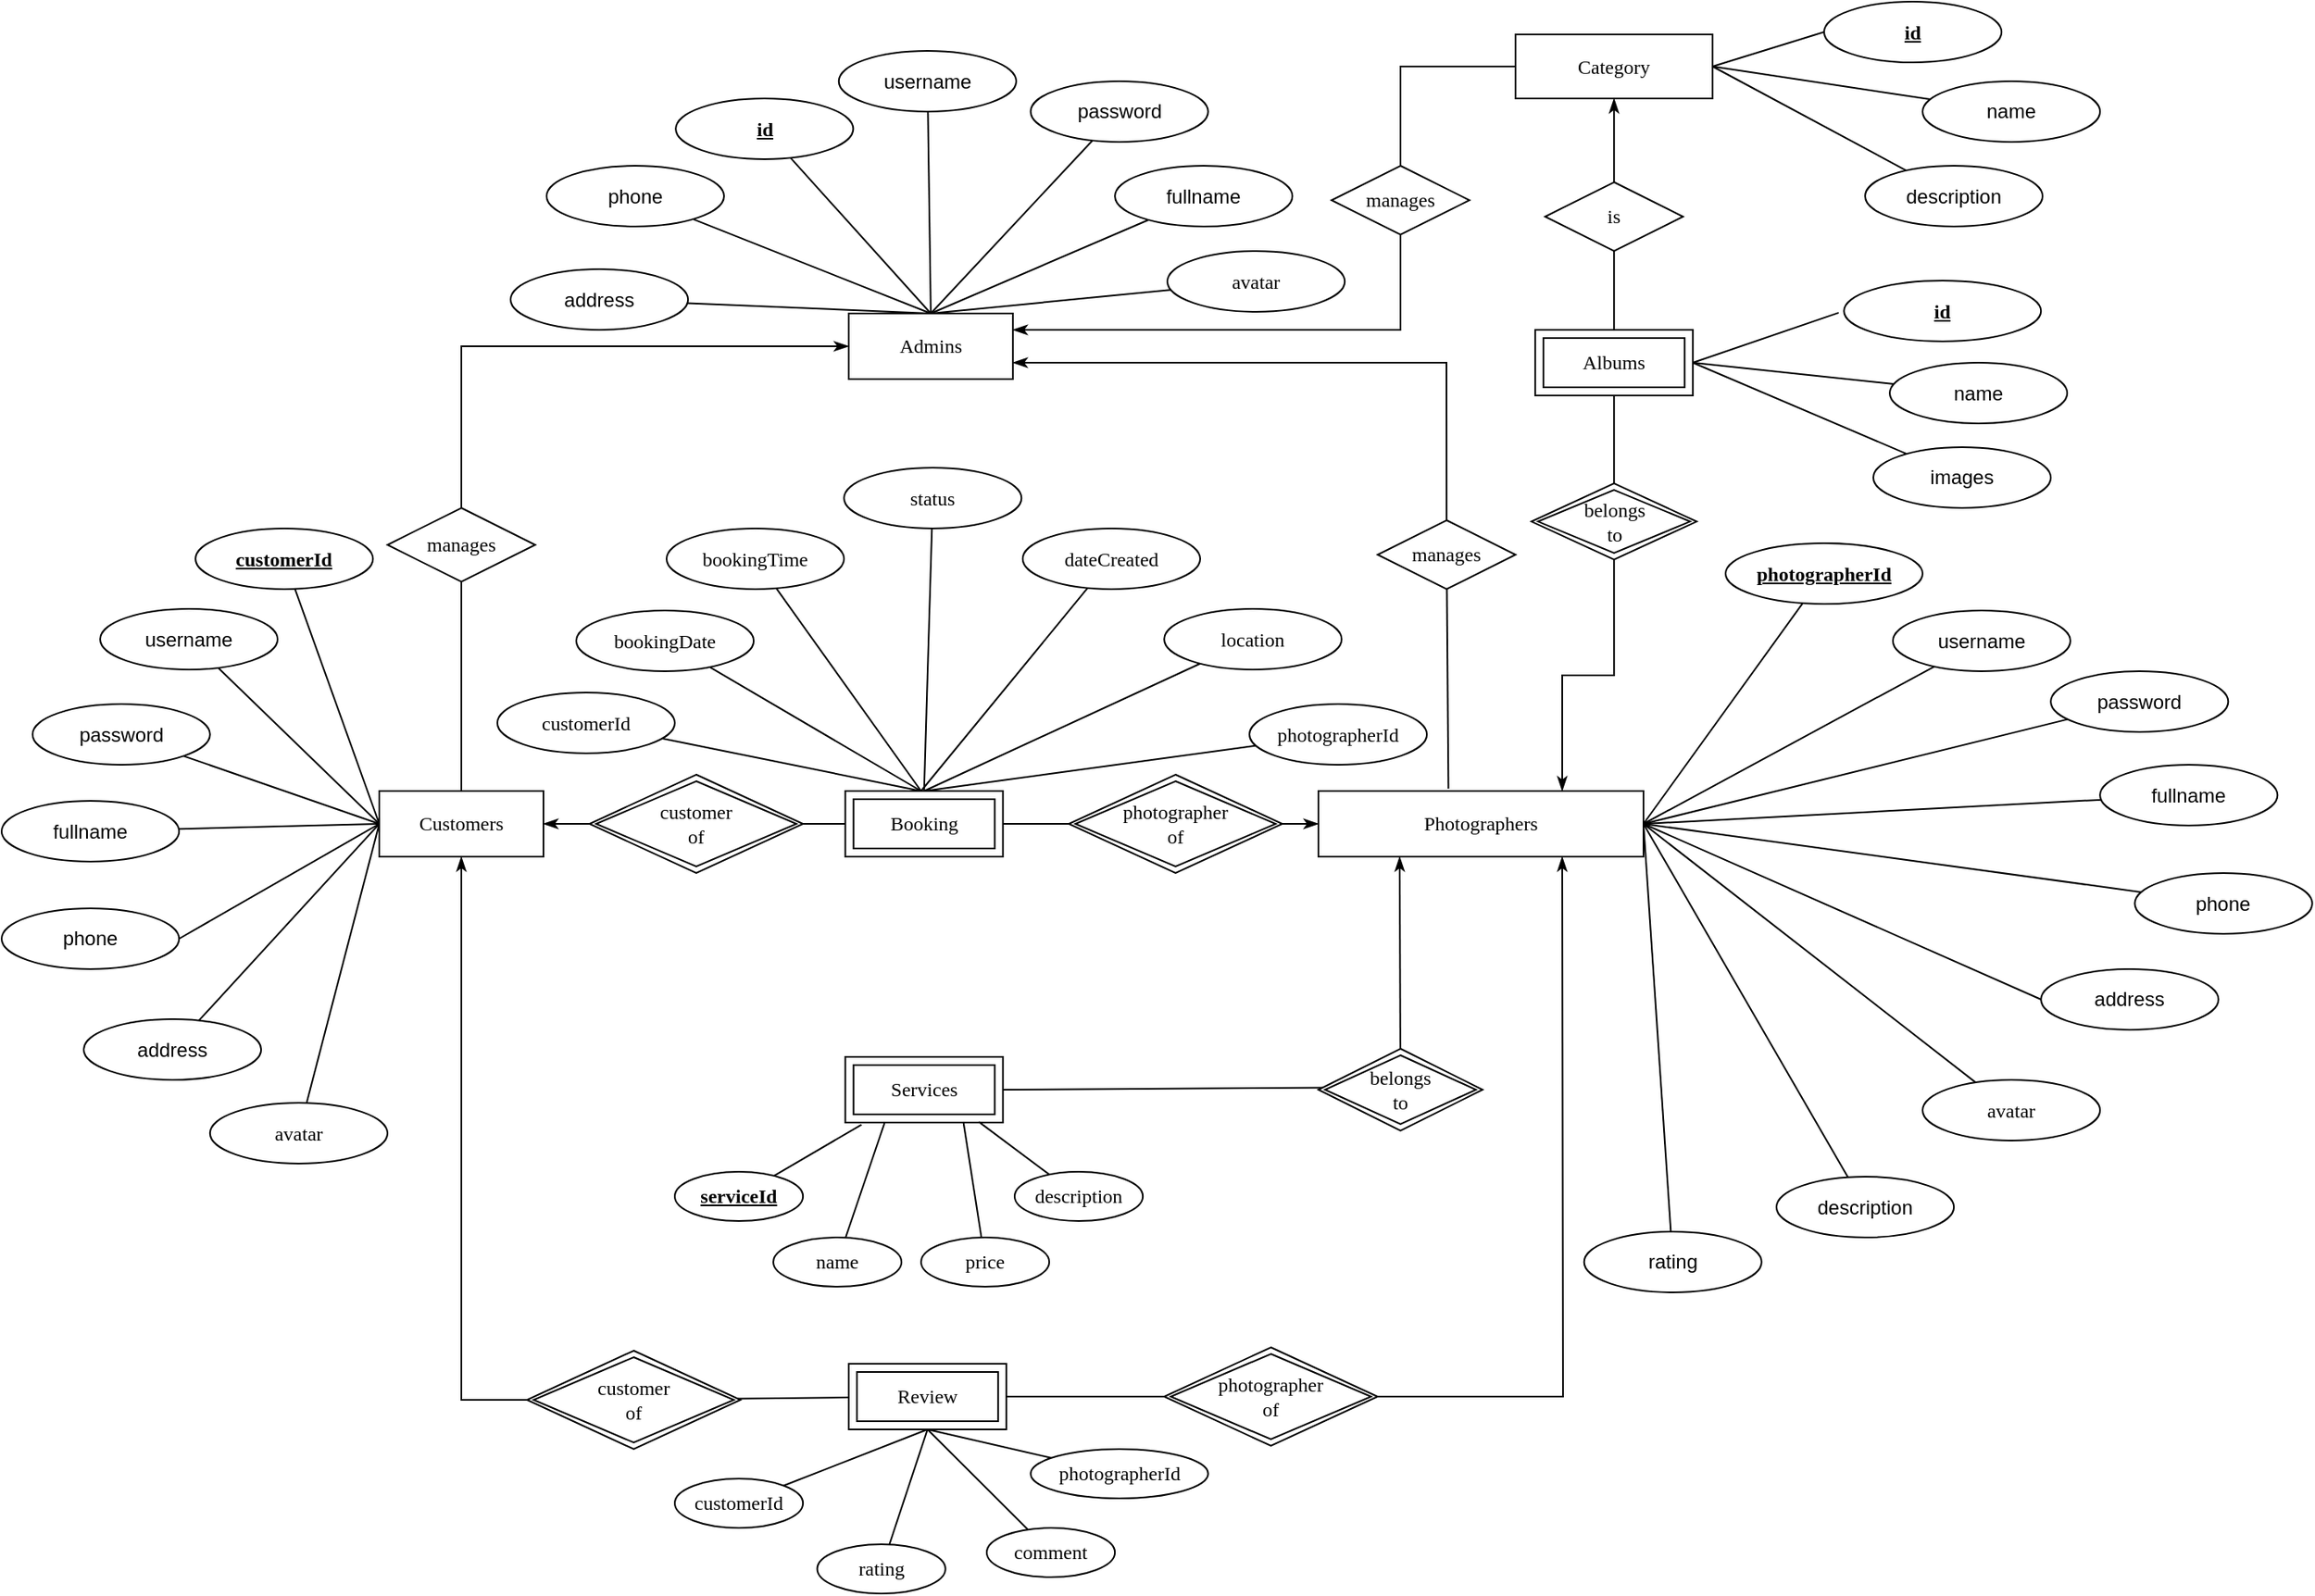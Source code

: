 <mxfile version="13.7.6" type="device"><diagram id="OzUVMGyeyx1Px0LSeOUe" name="Page-1"><mxGraphModel dx="18" dy="479" grid="1" gridSize="10" guides="1" tooltips="1" connect="1" arrows="1" fold="1" page="1" pageScale="1" pageWidth="850" pageHeight="1100" math="0" shadow="0" extFonts="Permanent Marker^https://fonts.googleapis.com/css?family=Permanent+Marker"><root><mxCell id="0"/><mxCell id="1" parent="0"/><mxCell id="85EyDXHZkKEOCTNGB7hQ-1" style="edgeStyle=none;rounded=0;orthogonalLoop=1;jettySize=auto;html=1;exitX=0.5;exitY=1;exitDx=0;exitDy=0;endArrow=none;endFill=0;fontFamily=Tahoma;entryX=0;entryY=0.5;entryDx=0;entryDy=0;startArrow=classicThin;startFill=1;" parent="1" source="85EyDXHZkKEOCTNGB7hQ-3" target="85EyDXHZkKEOCTNGB7hQ-65" edge="1"><mxGeometry relative="1" as="geometry"><mxPoint x="1250" y="531" as="sourcePoint"/><mxPoint x="1380" y="921" as="targetPoint"/><Array as="points"><mxPoint x="1270" y="902"/></Array></mxGeometry></mxCell><mxCell id="85EyDXHZkKEOCTNGB7hQ-2" style="edgeStyle=none;rounded=0;orthogonalLoop=1;jettySize=auto;html=1;entryX=0;entryY=0.5;entryDx=0;entryDy=0;startArrow=classicThin;startFill=1;endArrow=none;endFill=0;fontFamily=Tahoma;" parent="1" source="85EyDXHZkKEOCTNGB7hQ-3" target="85EyDXHZkKEOCTNGB7hQ-31" edge="1"><mxGeometry relative="1" as="geometry"/></mxCell><mxCell id="85EyDXHZkKEOCTNGB7hQ-3" value="Customers" style="whiteSpace=wrap;html=1;align=center;fontFamily=Tahoma;" parent="1" vertex="1"><mxGeometry x="1220" y="531" width="100" height="40" as="geometry"/></mxCell><mxCell id="85EyDXHZkKEOCTNGB7hQ-4" style="edgeStyle=none;rounded=0;orthogonalLoop=1;jettySize=auto;html=1;exitX=0;exitY=0.5;exitDx=0;exitDy=0;endArrow=none;endFill=0;entryX=1;entryY=0.5;entryDx=0;entryDy=0;fontFamily=Tahoma;startArrow=classicThin;startFill=1;" parent="1" source="85EyDXHZkKEOCTNGB7hQ-7" target="85EyDXHZkKEOCTNGB7hQ-33" edge="1"><mxGeometry relative="1" as="geometry"><mxPoint x="1700" y="551" as="targetPoint"/></mxGeometry></mxCell><mxCell id="85EyDXHZkKEOCTNGB7hQ-5" style="edgeStyle=none;rounded=0;orthogonalLoop=1;jettySize=auto;html=1;exitX=0.25;exitY=1;exitDx=0;exitDy=0;endArrow=none;endFill=0;startArrow=classicThin;startFill=1;fontFamily=Tahoma;" parent="1" source="85EyDXHZkKEOCTNGB7hQ-7" target="85EyDXHZkKEOCTNGB7hQ-12" edge="1"><mxGeometry relative="1" as="geometry"><mxPoint x="1840.5" y="651" as="targetPoint"/></mxGeometry></mxCell><mxCell id="85EyDXHZkKEOCTNGB7hQ-6" style="edgeStyle=orthogonalEdgeStyle;rounded=0;orthogonalLoop=1;jettySize=auto;html=1;exitX=0.75;exitY=0;exitDx=0;exitDy=0;startArrow=classicThin;startFill=1;endArrow=none;endFill=0;fontFamily=Tahoma;entryX=0.5;entryY=1;entryDx=0;entryDy=0;" parent="1" source="85EyDXHZkKEOCTNGB7hQ-7" target="85EyDXHZkKEOCTNGB7hQ-102" edge="1"><mxGeometry relative="1" as="geometry"><mxPoint x="1972" y="421" as="targetPoint"/></mxGeometry></mxCell><mxCell id="85EyDXHZkKEOCTNGB7hQ-7" value="Photographers" style="whiteSpace=wrap;html=1;align=center;fontFamily=Tahoma;" parent="1" vertex="1"><mxGeometry x="1792" y="531" width="198" height="40" as="geometry"/></mxCell><mxCell id="85EyDXHZkKEOCTNGB7hQ-8" value="" style="rounded=0;orthogonalLoop=1;jettySize=auto;html=1;startArrow=none;startFill=0;endArrow=none;endFill=0;fontFamily=Tahoma;exitX=0.103;exitY=1.032;exitDx=0;exitDy=0;exitPerimeter=0;" parent="1" source="85EyDXHZkKEOCTNGB7hQ-9" target="85EyDXHZkKEOCTNGB7hQ-13" edge="1"><mxGeometry relative="1" as="geometry"/></mxCell><mxCell id="85EyDXHZkKEOCTNGB7hQ-9" value="Services" style="shape=ext;margin=3;double=1;whiteSpace=wrap;html=1;align=center;fontFamily=Tahoma;" parent="1" vertex="1"><mxGeometry x="1503.84" y="693" width="96" height="40" as="geometry"/></mxCell><mxCell id="85EyDXHZkKEOCTNGB7hQ-10" style="edgeStyle=none;rounded=0;orthogonalLoop=1;jettySize=auto;html=1;entryX=0.75;entryY=1;entryDx=0;entryDy=0;endArrow=classicThin;endFill=1;fontFamily=Tahoma;exitX=1;exitY=0.5;exitDx=0;exitDy=0;" parent="1" source="85EyDXHZkKEOCTNGB7hQ-67" target="85EyDXHZkKEOCTNGB7hQ-7" edge="1"><mxGeometry relative="1" as="geometry"><Array as="points"><mxPoint x="1941" y="900"/></Array><mxPoint x="1830" y="921" as="sourcePoint"/></mxGeometry></mxCell><mxCell id="85EyDXHZkKEOCTNGB7hQ-11" style="edgeStyle=none;rounded=0;orthogonalLoop=1;jettySize=auto;html=1;exitX=0.063;exitY=0.475;exitDx=0;exitDy=0;entryX=1;entryY=0.5;entryDx=0;entryDy=0;endArrow=none;endFill=0;exitPerimeter=0;fontFamily=Tahoma;" parent="1" source="85EyDXHZkKEOCTNGB7hQ-12" target="85EyDXHZkKEOCTNGB7hQ-9" edge="1"><mxGeometry relative="1" as="geometry"><mxPoint x="1598" y="703" as="sourcePoint"/></mxGeometry></mxCell><mxCell id="85EyDXHZkKEOCTNGB7hQ-12" value="&lt;div&gt;belongs&lt;/div&gt;&lt;div&gt;to&lt;br&gt;&lt;/div&gt;" style="shape=rhombus;double=1;perimeter=rhombusPerimeter;whiteSpace=wrap;html=1;align=center;fontFamily=Tahoma;" parent="1" vertex="1"><mxGeometry x="1792" y="688" width="100" height="50" as="geometry"/></mxCell><mxCell id="85EyDXHZkKEOCTNGB7hQ-13" value="&lt;b&gt;&lt;u&gt;serviceId&lt;/u&gt;&lt;/b&gt;" style="ellipse;whiteSpace=wrap;html=1;fontFamily=Tahoma;" parent="1" vertex="1"><mxGeometry x="1400" y="763" width="78.08" height="30" as="geometry"/></mxCell><mxCell id="85EyDXHZkKEOCTNGB7hQ-14" style="edgeStyle=none;rounded=0;orthogonalLoop=1;jettySize=auto;html=1;entryX=0.25;entryY=1;entryDx=0;entryDy=0;startArrow=none;startFill=0;endArrow=none;endFill=0;fontFamily=Tahoma;" parent="1" source="85EyDXHZkKEOCTNGB7hQ-15" target="85EyDXHZkKEOCTNGB7hQ-9" edge="1"><mxGeometry relative="1" as="geometry"/></mxCell><mxCell id="85EyDXHZkKEOCTNGB7hQ-15" value="name" style="ellipse;whiteSpace=wrap;html=1;fontFamily=Tahoma;" parent="1" vertex="1"><mxGeometry x="1460" y="803" width="78.08" height="30" as="geometry"/></mxCell><mxCell id="85EyDXHZkKEOCTNGB7hQ-16" style="edgeStyle=none;rounded=0;orthogonalLoop=1;jettySize=auto;html=1;entryX=0.75;entryY=1;entryDx=0;entryDy=0;startArrow=none;startFill=0;endArrow=none;endFill=0;fontFamily=Tahoma;" parent="1" source="85EyDXHZkKEOCTNGB7hQ-17" target="85EyDXHZkKEOCTNGB7hQ-9" edge="1"><mxGeometry relative="1" as="geometry"/></mxCell><mxCell id="85EyDXHZkKEOCTNGB7hQ-17" value="price" style="ellipse;whiteSpace=wrap;html=1;fontFamily=Tahoma;" parent="1" vertex="1"><mxGeometry x="1550" y="803" width="78.08" height="30" as="geometry"/></mxCell><mxCell id="85EyDXHZkKEOCTNGB7hQ-18" style="edgeStyle=none;rounded=0;orthogonalLoop=1;jettySize=auto;html=1;entryX=0.847;entryY=0.989;entryDx=0;entryDy=0;startArrow=none;startFill=0;endArrow=none;endFill=0;fontFamily=Tahoma;entryPerimeter=0;" parent="1" source="85EyDXHZkKEOCTNGB7hQ-19" target="85EyDXHZkKEOCTNGB7hQ-9" edge="1"><mxGeometry relative="1" as="geometry"/></mxCell><mxCell id="85EyDXHZkKEOCTNGB7hQ-19" value="description" style="ellipse;whiteSpace=wrap;html=1;fontFamily=Tahoma;" parent="1" vertex="1"><mxGeometry x="1607" y="763" width="78.08" height="30" as="geometry"/></mxCell><mxCell id="85EyDXHZkKEOCTNGB7hQ-20" style="rounded=0;orthogonalLoop=1;jettySize=auto;html=1;entryX=0;entryY=0.5;entryDx=0;entryDy=0;startArrow=none;startFill=0;endArrow=none;endFill=0;fontFamily=Tahoma;" parent="1" source="85EyDXHZkKEOCTNGB7hQ-21" target="85EyDXHZkKEOCTNGB7hQ-3" edge="1"><mxGeometry relative="1" as="geometry"/></mxCell><mxCell id="85EyDXHZkKEOCTNGB7hQ-21" value="&lt;b&gt;&lt;u&gt;customerId&lt;/u&gt;&lt;/b&gt;" style="ellipse;whiteSpace=wrap;html=1;fontFamily=Tahoma;" parent="1" vertex="1"><mxGeometry x="1108.08" y="371" width="108.08" height="37" as="geometry"/></mxCell><mxCell id="85EyDXHZkKEOCTNGB7hQ-22" style="edgeStyle=none;rounded=0;orthogonalLoop=1;jettySize=auto;html=1;entryX=0;entryY=0.5;entryDx=0;entryDy=0;startArrow=none;startFill=0;endArrow=none;endFill=0;fontFamily=Tahoma;" parent="1" source="85EyDXHZkKEOCTNGB7hQ-23" target="85EyDXHZkKEOCTNGB7hQ-3" edge="1"><mxGeometry relative="1" as="geometry"/></mxCell><mxCell id="85EyDXHZkKEOCTNGB7hQ-23" value="fullname" style="ellipse;whiteSpace=wrap;html=1;" parent="1" vertex="1"><mxGeometry x="990" y="537" width="108.08" height="37" as="geometry"/></mxCell><mxCell id="85EyDXHZkKEOCTNGB7hQ-24" style="edgeStyle=none;rounded=0;orthogonalLoop=1;jettySize=auto;html=1;entryX=0;entryY=0.5;entryDx=0;entryDy=0;startArrow=none;startFill=0;endArrow=none;endFill=0;fontFamily=Tahoma;exitX=1;exitY=0.5;exitDx=0;exitDy=0;" parent="1" source="85EyDXHZkKEOCTNGB7hQ-117" target="85EyDXHZkKEOCTNGB7hQ-3" edge="1"><mxGeometry relative="1" as="geometry"><mxPoint x="1070.0" y="578.5" as="sourcePoint"/></mxGeometry></mxCell><mxCell id="85EyDXHZkKEOCTNGB7hQ-25" style="edgeStyle=none;rounded=0;orthogonalLoop=1;jettySize=auto;html=1;startArrow=none;startFill=0;endArrow=none;endFill=0;fontFamily=Tahoma;" parent="1" source="85EyDXHZkKEOCTNGB7hQ-26" edge="1"><mxGeometry relative="1" as="geometry"><mxPoint x="1220" y="551" as="targetPoint"/></mxGeometry></mxCell><mxCell id="85EyDXHZkKEOCTNGB7hQ-26" value="address" style="ellipse;whiteSpace=wrap;html=1;" parent="1" vertex="1"><mxGeometry x="1040" y="670" width="108.08" height="37" as="geometry"/></mxCell><mxCell id="85EyDXHZkKEOCTNGB7hQ-27" style="edgeStyle=none;rounded=0;orthogonalLoop=1;jettySize=auto;html=1;startArrow=none;startFill=0;endArrow=none;endFill=0;fontFamily=Tahoma;" parent="1" source="85EyDXHZkKEOCTNGB7hQ-28" edge="1"><mxGeometry relative="1" as="geometry"><mxPoint x="1220" y="551" as="targetPoint"/></mxGeometry></mxCell><mxCell id="85EyDXHZkKEOCTNGB7hQ-28" value="avatar" style="ellipse;whiteSpace=wrap;html=1;fontFamily=Tahoma;" parent="1" vertex="1"><mxGeometry x="1116.92" y="721" width="108.08" height="37" as="geometry"/></mxCell><mxCell id="85EyDXHZkKEOCTNGB7hQ-29" value="Booking" style="shape=ext;margin=3;double=1;whiteSpace=wrap;html=1;align=center;fontFamily=Tahoma;" parent="1" vertex="1"><mxGeometry x="1503.84" y="531" width="96" height="40" as="geometry"/></mxCell><mxCell id="85EyDXHZkKEOCTNGB7hQ-30" style="edgeStyle=none;rounded=0;orthogonalLoop=1;jettySize=auto;html=1;entryX=0;entryY=0.5;entryDx=0;entryDy=0;startArrow=none;startFill=0;endArrow=none;endFill=0;fontFamily=Tahoma;" parent="1" source="85EyDXHZkKEOCTNGB7hQ-31" target="85EyDXHZkKEOCTNGB7hQ-29" edge="1"><mxGeometry relative="1" as="geometry"/></mxCell><mxCell id="85EyDXHZkKEOCTNGB7hQ-31" value="&lt;div&gt;customer&lt;/div&gt;&lt;div&gt; of&lt;/div&gt;" style="shape=rhombus;double=1;perimeter=rhombusPerimeter;whiteSpace=wrap;html=1;align=center;fontFamily=Tahoma;" parent="1" vertex="1"><mxGeometry x="1348.08" y="521" width="130" height="60" as="geometry"/></mxCell><mxCell id="85EyDXHZkKEOCTNGB7hQ-32" style="edgeStyle=none;rounded=0;orthogonalLoop=1;jettySize=auto;html=1;entryX=1;entryY=0.5;entryDx=0;entryDy=0;startArrow=none;startFill=0;endArrow=none;endFill=0;fontFamily=Tahoma;" parent="1" source="85EyDXHZkKEOCTNGB7hQ-33" target="85EyDXHZkKEOCTNGB7hQ-29" edge="1"><mxGeometry relative="1" as="geometry"/></mxCell><mxCell id="85EyDXHZkKEOCTNGB7hQ-33" value="&lt;div&gt;photographer&lt;/div&gt;&lt;div&gt; of&lt;/div&gt;" style="shape=rhombus;double=1;perimeter=rhombusPerimeter;whiteSpace=wrap;html=1;align=center;fontFamily=Tahoma;" parent="1" vertex="1"><mxGeometry x="1640" y="521" width="130" height="60" as="geometry"/></mxCell><mxCell id="85EyDXHZkKEOCTNGB7hQ-34" style="edgeStyle=none;rounded=0;orthogonalLoop=1;jettySize=auto;html=1;entryX=1;entryY=0.5;entryDx=0;entryDy=0;startArrow=none;startFill=0;endArrow=none;endFill=0;fontFamily=Tahoma;" parent="1" source="85EyDXHZkKEOCTNGB7hQ-35" target="85EyDXHZkKEOCTNGB7hQ-7" edge="1"><mxGeometry relative="1" as="geometry"/></mxCell><mxCell id="85EyDXHZkKEOCTNGB7hQ-35" value="photographerId" style="ellipse;whiteSpace=wrap;html=1;fontFamily=Tahoma;fontStyle=5" parent="1" vertex="1"><mxGeometry x="2040" y="380" width="120" height="37" as="geometry"/></mxCell><mxCell id="85EyDXHZkKEOCTNGB7hQ-36" style="edgeStyle=none;rounded=0;orthogonalLoop=1;jettySize=auto;html=1;entryX=1;entryY=0.5;entryDx=0;entryDy=0;startArrow=none;startFill=0;endArrow=none;endFill=0;fontFamily=Tahoma;" parent="1" source="85EyDXHZkKEOCTNGB7hQ-37" target="85EyDXHZkKEOCTNGB7hQ-7" edge="1"><mxGeometry relative="1" as="geometry"/></mxCell><mxCell id="85EyDXHZkKEOCTNGB7hQ-37" value="fullname" style="ellipse;whiteSpace=wrap;html=1;" parent="1" vertex="1"><mxGeometry x="2268.08" y="515" width="108.08" height="37" as="geometry"/></mxCell><mxCell id="85EyDXHZkKEOCTNGB7hQ-38" style="edgeStyle=none;rounded=0;orthogonalLoop=1;jettySize=auto;html=1;entryX=1;entryY=0.5;entryDx=0;entryDy=0;startArrow=none;startFill=0;endArrow=none;endFill=0;fontFamily=Tahoma;" parent="1" source="85EyDXHZkKEOCTNGB7hQ-39" target="85EyDXHZkKEOCTNGB7hQ-7" edge="1"><mxGeometry relative="1" as="geometry"/></mxCell><mxCell id="85EyDXHZkKEOCTNGB7hQ-39" value="phone" style="ellipse;whiteSpace=wrap;html=1;" parent="1" vertex="1"><mxGeometry x="2289.24" y="581" width="108.08" height="37" as="geometry"/></mxCell><mxCell id="85EyDXHZkKEOCTNGB7hQ-40" style="edgeStyle=none;rounded=0;orthogonalLoop=1;jettySize=auto;html=1;entryX=1;entryY=0.5;entryDx=0;entryDy=0;startArrow=none;startFill=0;endArrow=none;endFill=0;fontFamily=Tahoma;exitX=0;exitY=0.5;exitDx=0;exitDy=0;" parent="1" source="85EyDXHZkKEOCTNGB7hQ-41" target="85EyDXHZkKEOCTNGB7hQ-7" edge="1"><mxGeometry relative="1" as="geometry"/></mxCell><mxCell id="85EyDXHZkKEOCTNGB7hQ-41" value="address" style="ellipse;whiteSpace=wrap;html=1;" parent="1" vertex="1"><mxGeometry x="2232.12" y="639.5" width="108.08" height="37" as="geometry"/></mxCell><mxCell id="85EyDXHZkKEOCTNGB7hQ-42" style="edgeStyle=none;rounded=0;orthogonalLoop=1;jettySize=auto;html=1;entryX=1;entryY=0.5;entryDx=0;entryDy=0;startArrow=none;startFill=0;endArrow=none;endFill=0;fontFamily=Tahoma;" parent="1" source="85EyDXHZkKEOCTNGB7hQ-43" target="85EyDXHZkKEOCTNGB7hQ-7" edge="1"><mxGeometry relative="1" as="geometry"/></mxCell><mxCell id="85EyDXHZkKEOCTNGB7hQ-43" value="avatar" style="ellipse;whiteSpace=wrap;html=1;fontFamily=Tahoma;" parent="1" vertex="1"><mxGeometry x="2160" y="707" width="108.08" height="37" as="geometry"/></mxCell><mxCell id="85EyDXHZkKEOCTNGB7hQ-44" style="edgeStyle=none;rounded=0;orthogonalLoop=1;jettySize=auto;html=1;entryX=1;entryY=0.5;entryDx=0;entryDy=0;startArrow=none;startFill=0;endArrow=none;endFill=0;fontFamily=Tahoma;" parent="1" source="85EyDXHZkKEOCTNGB7hQ-45" target="85EyDXHZkKEOCTNGB7hQ-7" edge="1"><mxGeometry relative="1" as="geometry"/></mxCell><mxCell id="85EyDXHZkKEOCTNGB7hQ-45" value="description" style="ellipse;whiteSpace=wrap;html=1;" parent="1" vertex="1"><mxGeometry x="2071" y="766" width="108.08" height="37" as="geometry"/></mxCell><mxCell id="85EyDXHZkKEOCTNGB7hQ-46" style="edgeStyle=none;rounded=0;orthogonalLoop=1;jettySize=auto;html=1;entryX=1;entryY=0.5;entryDx=0;entryDy=0;startArrow=none;startFill=0;endArrow=none;endFill=0;fontFamily=Tahoma;" parent="1" source="85EyDXHZkKEOCTNGB7hQ-47" target="85EyDXHZkKEOCTNGB7hQ-7" edge="1"><mxGeometry relative="1" as="geometry"/></mxCell><mxCell id="85EyDXHZkKEOCTNGB7hQ-47" value="rating" style="ellipse;whiteSpace=wrap;html=1;" parent="1" vertex="1"><mxGeometry x="1953.84" y="799.5" width="108.08" height="37" as="geometry"/></mxCell><mxCell id="85EyDXHZkKEOCTNGB7hQ-48" style="edgeStyle=none;rounded=0;orthogonalLoop=1;jettySize=auto;html=1;startArrow=none;startFill=0;endArrow=none;endFill=0;fontFamily=Tahoma;" parent="1" source="85EyDXHZkKEOCTNGB7hQ-49" edge="1"><mxGeometry relative="1" as="geometry"><mxPoint x="1550" y="531" as="targetPoint"/></mxGeometry></mxCell><mxCell id="85EyDXHZkKEOCTNGB7hQ-49" value="customerId" style="ellipse;whiteSpace=wrap;html=1;fontFamily=Tahoma;fontStyle=0" parent="1" vertex="1"><mxGeometry x="1291.92" y="471" width="108.08" height="37" as="geometry"/></mxCell><mxCell id="85EyDXHZkKEOCTNGB7hQ-50" style="edgeStyle=none;rounded=0;orthogonalLoop=1;jettySize=auto;html=1;entryX=0.5;entryY=0;entryDx=0;entryDy=0;startArrow=none;startFill=0;endArrow=none;endFill=0;fontFamily=Tahoma;" parent="1" source="85EyDXHZkKEOCTNGB7hQ-51" target="85EyDXHZkKEOCTNGB7hQ-29" edge="1"><mxGeometry relative="1" as="geometry"/></mxCell><mxCell id="85EyDXHZkKEOCTNGB7hQ-51" value="photographerId" style="ellipse;whiteSpace=wrap;html=1;fontFamily=Tahoma;fontStyle=0" parent="1" vertex="1"><mxGeometry x="1750" y="478" width="108.08" height="37" as="geometry"/></mxCell><mxCell id="85EyDXHZkKEOCTNGB7hQ-52" style="edgeStyle=none;rounded=0;orthogonalLoop=1;jettySize=auto;html=1;startArrow=none;startFill=0;endArrow=none;endFill=0;fontFamily=Tahoma;" parent="1" source="85EyDXHZkKEOCTNGB7hQ-53" edge="1"><mxGeometry relative="1" as="geometry"><mxPoint x="1550" y="531" as="targetPoint"/></mxGeometry></mxCell><mxCell id="85EyDXHZkKEOCTNGB7hQ-53" value="bookingDate" style="ellipse;whiteSpace=wrap;html=1;fontFamily=Tahoma;fontStyle=0" parent="1" vertex="1"><mxGeometry x="1340" y="421" width="108.08" height="37" as="geometry"/></mxCell><mxCell id="85EyDXHZkKEOCTNGB7hQ-54" style="edgeStyle=none;rounded=0;orthogonalLoop=1;jettySize=auto;html=1;startArrow=none;startFill=0;endArrow=none;endFill=0;fontFamily=Tahoma;" parent="1" source="85EyDXHZkKEOCTNGB7hQ-55" edge="1"><mxGeometry relative="1" as="geometry"><mxPoint x="1550" y="531" as="targetPoint"/></mxGeometry></mxCell><mxCell id="85EyDXHZkKEOCTNGB7hQ-55" value="bookingTime" style="ellipse;whiteSpace=wrap;html=1;fontFamily=Tahoma;fontStyle=0" parent="1" vertex="1"><mxGeometry x="1395.0" y="371" width="108.08" height="37" as="geometry"/></mxCell><mxCell id="85EyDXHZkKEOCTNGB7hQ-56" style="edgeStyle=none;rounded=0;orthogonalLoop=1;jettySize=auto;html=1;entryX=0.5;entryY=0;entryDx=0;entryDy=0;startArrow=none;startFill=0;endArrow=none;endFill=0;fontFamily=Tahoma;" parent="1" source="85EyDXHZkKEOCTNGB7hQ-57" target="85EyDXHZkKEOCTNGB7hQ-29" edge="1"><mxGeometry relative="1" as="geometry"/></mxCell><mxCell id="85EyDXHZkKEOCTNGB7hQ-57" value="status" style="ellipse;whiteSpace=wrap;html=1;fontFamily=Tahoma;fontStyle=0" parent="1" vertex="1"><mxGeometry x="1503.08" y="334" width="108.08" height="37" as="geometry"/></mxCell><mxCell id="85EyDXHZkKEOCTNGB7hQ-58" style="edgeStyle=none;rounded=0;orthogonalLoop=1;jettySize=auto;html=1;entryX=0.5;entryY=0;entryDx=0;entryDy=0;startArrow=none;startFill=0;endArrow=none;endFill=0;fontFamily=Tahoma;" parent="1" source="85EyDXHZkKEOCTNGB7hQ-59" target="85EyDXHZkKEOCTNGB7hQ-29" edge="1"><mxGeometry relative="1" as="geometry"/></mxCell><mxCell id="85EyDXHZkKEOCTNGB7hQ-59" value="location" style="ellipse;whiteSpace=wrap;html=1;fontFamily=Tahoma;fontStyle=0" parent="1" vertex="1"><mxGeometry x="1698.08" y="420" width="108.08" height="37" as="geometry"/></mxCell><mxCell id="85EyDXHZkKEOCTNGB7hQ-63" value="" style="edgeStyle=none;rounded=0;orthogonalLoop=1;jettySize=auto;html=1;startArrow=none;startFill=0;endArrow=none;endFill=0;fontFamily=Tahoma;" parent="1" source="85EyDXHZkKEOCTNGB7hQ-64" target="85EyDXHZkKEOCTNGB7hQ-65" edge="1"><mxGeometry relative="1" as="geometry"/></mxCell><mxCell id="85EyDXHZkKEOCTNGB7hQ-64" value="Review" style="shape=ext;margin=3;double=1;whiteSpace=wrap;html=1;align=center;fontFamily=Tahoma;" parent="1" vertex="1"><mxGeometry x="1505.92" y="880" width="96" height="40" as="geometry"/></mxCell><mxCell id="85EyDXHZkKEOCTNGB7hQ-65" value="&lt;div&gt;customer&lt;/div&gt;&lt;div&gt; of&lt;/div&gt;" style="shape=rhombus;double=1;perimeter=rhombusPerimeter;whiteSpace=wrap;html=1;align=center;fontFamily=Tahoma;" parent="1" vertex="1"><mxGeometry x="1310.0" y="872" width="130" height="60" as="geometry"/></mxCell><mxCell id="85EyDXHZkKEOCTNGB7hQ-66" style="edgeStyle=none;rounded=0;orthogonalLoop=1;jettySize=auto;html=1;exitX=0;exitY=0.5;exitDx=0;exitDy=0;startArrow=none;startFill=0;endArrow=none;endFill=0;fontFamily=Tahoma;" parent="1" source="85EyDXHZkKEOCTNGB7hQ-67" target="85EyDXHZkKEOCTNGB7hQ-64" edge="1"><mxGeometry relative="1" as="geometry"/></mxCell><mxCell id="85EyDXHZkKEOCTNGB7hQ-67" value="&lt;div&gt;photographer&lt;/div&gt;&lt;div&gt; of&lt;/div&gt;" style="shape=rhombus;double=1;perimeter=rhombusPerimeter;whiteSpace=wrap;html=1;align=center;fontFamily=Tahoma;" parent="1" vertex="1"><mxGeometry x="1698.08" y="870" width="130" height="60" as="geometry"/></mxCell><mxCell id="85EyDXHZkKEOCTNGB7hQ-68" style="edgeStyle=none;rounded=0;orthogonalLoop=1;jettySize=auto;html=1;entryX=0.5;entryY=1;entryDx=0;entryDy=0;startArrow=none;startFill=0;endArrow=none;endFill=0;fontFamily=Tahoma;" parent="1" source="85EyDXHZkKEOCTNGB7hQ-69" target="85EyDXHZkKEOCTNGB7hQ-64" edge="1"><mxGeometry relative="1" as="geometry"/></mxCell><mxCell id="85EyDXHZkKEOCTNGB7hQ-69" value="comment" style="ellipse;whiteSpace=wrap;html=1;fontFamily=Tahoma;" parent="1" vertex="1"><mxGeometry x="1590" y="980" width="78.08" height="30" as="geometry"/></mxCell><mxCell id="85EyDXHZkKEOCTNGB7hQ-70" style="edgeStyle=none;rounded=0;orthogonalLoop=1;jettySize=auto;html=1;entryX=0.5;entryY=1;entryDx=0;entryDy=0;startArrow=none;startFill=0;endArrow=none;endFill=0;fontFamily=Tahoma;" parent="1" source="85EyDXHZkKEOCTNGB7hQ-71" target="85EyDXHZkKEOCTNGB7hQ-64" edge="1"><mxGeometry relative="1" as="geometry"/></mxCell><mxCell id="85EyDXHZkKEOCTNGB7hQ-71" value="rating" style="ellipse;whiteSpace=wrap;html=1;fontFamily=Tahoma;" parent="1" vertex="1"><mxGeometry x="1486.76" y="990" width="78.08" height="30" as="geometry"/></mxCell><mxCell id="85EyDXHZkKEOCTNGB7hQ-72" style="edgeStyle=none;rounded=0;orthogonalLoop=1;jettySize=auto;html=1;entryX=0.5;entryY=1;entryDx=0;entryDy=0;startArrow=none;startFill=0;endArrow=none;endFill=0;fontFamily=Tahoma;" parent="1" source="85EyDXHZkKEOCTNGB7hQ-73" target="85EyDXHZkKEOCTNGB7hQ-64" edge="1"><mxGeometry relative="1" as="geometry"/></mxCell><mxCell id="85EyDXHZkKEOCTNGB7hQ-73" value="customerId" style="ellipse;whiteSpace=wrap;html=1;fontFamily=Tahoma;" parent="1" vertex="1"><mxGeometry x="1400" y="950" width="78.08" height="30" as="geometry"/></mxCell><mxCell id="85EyDXHZkKEOCTNGB7hQ-74" style="edgeStyle=none;rounded=0;orthogonalLoop=1;jettySize=auto;html=1;entryX=0.5;entryY=1;entryDx=0;entryDy=0;startArrow=none;startFill=0;endArrow=none;endFill=0;fontFamily=Tahoma;" parent="1" source="85EyDXHZkKEOCTNGB7hQ-75" target="85EyDXHZkKEOCTNGB7hQ-64" edge="1"><mxGeometry relative="1" as="geometry"/></mxCell><mxCell id="85EyDXHZkKEOCTNGB7hQ-75" value="photographerId" style="ellipse;whiteSpace=wrap;html=1;fontFamily=Tahoma;" parent="1" vertex="1"><mxGeometry x="1616.76" y="932" width="108.08" height="30" as="geometry"/></mxCell><mxCell id="85EyDXHZkKEOCTNGB7hQ-76" style="edgeStyle=none;rounded=0;orthogonalLoop=1;jettySize=auto;html=1;startArrow=none;startFill=0;endArrow=none;endFill=0;fontFamily=Tahoma;" parent="1" source="85EyDXHZkKEOCTNGB7hQ-77" edge="1"><mxGeometry relative="1" as="geometry"><mxPoint x="1550" y="531" as="targetPoint"/></mxGeometry></mxCell><mxCell id="85EyDXHZkKEOCTNGB7hQ-77" value="dateCreated" style="ellipse;whiteSpace=wrap;html=1;fontFamily=Tahoma;fontStyle=0" parent="1" vertex="1"><mxGeometry x="1611.92" y="371" width="108.08" height="37" as="geometry"/></mxCell><mxCell id="85EyDXHZkKEOCTNGB7hQ-78" style="edgeStyle=none;rounded=0;orthogonalLoop=1;jettySize=auto;html=1;startArrow=classicThin;startFill=1;endArrow=none;endFill=0;fontFamily=Tahoma;entryX=0.5;entryY=0;entryDx=0;entryDy=0;exitX=0;exitY=0.5;exitDx=0;exitDy=0;" parent="1" source="85EyDXHZkKEOCTNGB7hQ-81" target="85EyDXHZkKEOCTNGB7hQ-83" edge="1"><mxGeometry relative="1" as="geometry"><mxPoint x="1290" y="132" as="targetPoint"/><Array as="points"><mxPoint x="1270" y="260"/></Array></mxGeometry></mxCell><mxCell id="85EyDXHZkKEOCTNGB7hQ-79" style="edgeStyle=none;rounded=0;orthogonalLoop=1;jettySize=auto;html=1;startArrow=classicThin;startFill=1;endArrow=none;endFill=0;fontFamily=Tahoma;entryX=0.5;entryY=0;entryDx=0;entryDy=0;exitX=1;exitY=0.75;exitDx=0;exitDy=0;" parent="1" source="85EyDXHZkKEOCTNGB7hQ-81" target="85EyDXHZkKEOCTNGB7hQ-85" edge="1"><mxGeometry relative="1" as="geometry"><mxPoint x="1884.828" y="130" as="targetPoint"/><Array as="points"><mxPoint x="1870" y="270"/></Array></mxGeometry></mxCell><mxCell id="85EyDXHZkKEOCTNGB7hQ-80" style="edgeStyle=orthogonalEdgeStyle;rounded=0;orthogonalLoop=1;jettySize=auto;html=1;exitX=1;exitY=0.25;exitDx=0;exitDy=0;startArrow=classicThin;startFill=1;endArrow=none;endFill=0;fontFamily=Tahoma;entryX=0.5;entryY=1;entryDx=0;entryDy=0;" parent="1" source="85EyDXHZkKEOCTNGB7hQ-81" target="85EyDXHZkKEOCTNGB7hQ-87" edge="1"><mxGeometry relative="1" as="geometry"><mxPoint x="1874.138" y="250.241" as="targetPoint"/></mxGeometry></mxCell><mxCell id="85EyDXHZkKEOCTNGB7hQ-81" value="Admins" style="whiteSpace=wrap;html=1;align=center;fontFamily=Tahoma;" parent="1" vertex="1"><mxGeometry x="1505.92" y="240" width="100" height="40" as="geometry"/></mxCell><mxCell id="85EyDXHZkKEOCTNGB7hQ-82" style="edgeStyle=none;rounded=0;orthogonalLoop=1;jettySize=auto;html=1;startArrow=none;startFill=0;endArrow=none;endFill=0;fontFamily=Tahoma;" parent="1" source="85EyDXHZkKEOCTNGB7hQ-83" target="85EyDXHZkKEOCTNGB7hQ-3" edge="1"><mxGeometry relative="1" as="geometry"/></mxCell><mxCell id="85EyDXHZkKEOCTNGB7hQ-83" value="manages" style="shape=rhombus;perimeter=rhombusPerimeter;whiteSpace=wrap;html=1;align=center;fontFamily=Tahoma;" parent="1" vertex="1"><mxGeometry x="1225" y="358.5" width="90" height="45" as="geometry"/></mxCell><mxCell id="85EyDXHZkKEOCTNGB7hQ-84" style="edgeStyle=none;rounded=0;orthogonalLoop=1;jettySize=auto;html=1;startArrow=none;startFill=0;endArrow=none;endFill=0;fontFamily=Tahoma;entryX=0.4;entryY=-0.036;entryDx=0;entryDy=0;entryPerimeter=0;" parent="1" source="85EyDXHZkKEOCTNGB7hQ-85" target="85EyDXHZkKEOCTNGB7hQ-7" edge="1"><mxGeometry relative="1" as="geometry"/></mxCell><mxCell id="85EyDXHZkKEOCTNGB7hQ-85" value="manages" style="shape=rhombus;perimeter=rhombusPerimeter;whiteSpace=wrap;html=1;align=center;fontFamily=Tahoma;" parent="1" vertex="1"><mxGeometry x="1828.08" y="366" width="84" height="42" as="geometry"/></mxCell><mxCell id="85EyDXHZkKEOCTNGB7hQ-86" value="" style="edgeStyle=orthogonalEdgeStyle;rounded=0;orthogonalLoop=1;jettySize=auto;html=1;startArrow=none;startFill=0;endArrow=none;endFill=0;fontFamily=Tahoma;entryX=0;entryY=0.5;entryDx=0;entryDy=0;exitX=0.5;exitY=0;exitDx=0;exitDy=0;" parent="1" source="85EyDXHZkKEOCTNGB7hQ-87" target="85EyDXHZkKEOCTNGB7hQ-90" edge="1"><mxGeometry relative="1" as="geometry"><Array as="points"><mxPoint x="1842" y="89"/></Array></mxGeometry></mxCell><mxCell id="85EyDXHZkKEOCTNGB7hQ-87" value="manages" style="shape=rhombus;perimeter=rhombusPerimeter;whiteSpace=wrap;html=1;align=center;fontFamily=Tahoma;" parent="1" vertex="1"><mxGeometry x="1800" y="150" width="84" height="42" as="geometry"/></mxCell><mxCell id="85EyDXHZkKEOCTNGB7hQ-88" style="edgeStyle=none;rounded=0;orthogonalLoop=1;jettySize=auto;html=1;startArrow=classicThin;startFill=1;endArrow=none;endFill=0;fontFamily=Tahoma;entryX=0.5;entryY=0;entryDx=0;entryDy=0;" parent="1" source="85EyDXHZkKEOCTNGB7hQ-90" target="85EyDXHZkKEOCTNGB7hQ-100" edge="1"><mxGeometry relative="1" as="geometry"><mxPoint x="1972" y="160" as="targetPoint"/></mxGeometry></mxCell><mxCell id="85EyDXHZkKEOCTNGB7hQ-89" style="rounded=0;orthogonalLoop=1;jettySize=auto;html=1;exitX=1;exitY=0.5;exitDx=0;exitDy=0;entryX=0;entryY=0.5;entryDx=0;entryDy=0;startArrow=none;startFill=0;endArrow=none;endFill=0;fontFamily=Tahoma;" parent="1" source="85EyDXHZkKEOCTNGB7hQ-90" target="85EyDXHZkKEOCTNGB7hQ-93" edge="1"><mxGeometry relative="1" as="geometry"/></mxCell><mxCell id="85EyDXHZkKEOCTNGB7hQ-90" value="Category" style="whiteSpace=wrap;html=1;fontFamily=Tahoma;" parent="1" vertex="1"><mxGeometry x="1912.08" y="70" width="120" height="39" as="geometry"/></mxCell><mxCell id="85EyDXHZkKEOCTNGB7hQ-91" style="edgeStyle=none;rounded=0;orthogonalLoop=1;jettySize=auto;html=1;entryX=-0.027;entryY=0.529;entryDx=0;entryDy=0;entryPerimeter=0;startArrow=none;startFill=0;endArrow=none;endFill=0;fontFamily=Tahoma;exitX=1;exitY=0.5;exitDx=0;exitDy=0;" parent="1" source="85EyDXHZkKEOCTNGB7hQ-92" target="85EyDXHZkKEOCTNGB7hQ-98" edge="1"><mxGeometry relative="1" as="geometry"/></mxCell><mxCell id="85EyDXHZkKEOCTNGB7hQ-92" value="Albums" style="shape=ext;margin=3;double=1;whiteSpace=wrap;html=1;align=center;fontFamily=Tahoma;" parent="1" vertex="1"><mxGeometry x="1924.08" y="250" width="96" height="40" as="geometry"/></mxCell><mxCell id="85EyDXHZkKEOCTNGB7hQ-93" value="id" style="ellipse;whiteSpace=wrap;html=1;fontFamily=Tahoma;fontStyle=5" parent="1" vertex="1"><mxGeometry x="2100" y="50" width="108.08" height="37" as="geometry"/></mxCell><mxCell id="85EyDXHZkKEOCTNGB7hQ-94" style="edgeStyle=none;rounded=0;orthogonalLoop=1;jettySize=auto;html=1;entryX=1;entryY=0.5;entryDx=0;entryDy=0;startArrow=none;startFill=0;endArrow=none;endFill=0;fontFamily=Tahoma;" parent="1" source="85EyDXHZkKEOCTNGB7hQ-95" target="85EyDXHZkKEOCTNGB7hQ-90" edge="1"><mxGeometry relative="1" as="geometry"/></mxCell><mxCell id="85EyDXHZkKEOCTNGB7hQ-95" value="name" style="ellipse;whiteSpace=wrap;html=1;" parent="1" vertex="1"><mxGeometry x="2160" y="98.5" width="108.08" height="37" as="geometry"/></mxCell><mxCell id="85EyDXHZkKEOCTNGB7hQ-96" style="edgeStyle=none;rounded=0;orthogonalLoop=1;jettySize=auto;html=1;entryX=1;entryY=0.5;entryDx=0;entryDy=0;startArrow=none;startFill=0;endArrow=none;endFill=0;fontFamily=Tahoma;" parent="1" source="85EyDXHZkKEOCTNGB7hQ-97" target="85EyDXHZkKEOCTNGB7hQ-90" edge="1"><mxGeometry relative="1" as="geometry"/></mxCell><mxCell id="85EyDXHZkKEOCTNGB7hQ-97" value="description" style="ellipse;whiteSpace=wrap;html=1;" parent="1" vertex="1"><mxGeometry x="2125" y="150" width="108.08" height="37" as="geometry"/></mxCell><mxCell id="85EyDXHZkKEOCTNGB7hQ-98" value="id" style="ellipse;whiteSpace=wrap;html=1;fontFamily=Tahoma;fontStyle=5" parent="1" vertex="1"><mxGeometry x="2112.12" y="220" width="120" height="37" as="geometry"/></mxCell><mxCell id="85EyDXHZkKEOCTNGB7hQ-99" style="edgeStyle=none;rounded=0;orthogonalLoop=1;jettySize=auto;html=1;entryX=0.5;entryY=0;entryDx=0;entryDy=0;startArrow=none;startFill=0;endArrow=none;endFill=0;fontFamily=Tahoma;" parent="1" source="85EyDXHZkKEOCTNGB7hQ-100" target="85EyDXHZkKEOCTNGB7hQ-92" edge="1"><mxGeometry relative="1" as="geometry"/></mxCell><mxCell id="85EyDXHZkKEOCTNGB7hQ-100" value="is" style="shape=rhombus;perimeter=rhombusPerimeter;whiteSpace=wrap;html=1;align=center;fontFamily=Tahoma;" parent="1" vertex="1"><mxGeometry x="1930.08" y="160" width="84" height="42" as="geometry"/></mxCell><mxCell id="85EyDXHZkKEOCTNGB7hQ-101" style="edgeStyle=none;rounded=0;orthogonalLoop=1;jettySize=auto;html=1;entryX=0.5;entryY=1;entryDx=0;entryDy=0;startArrow=none;startFill=0;endArrow=none;endFill=0;fontFamily=Tahoma;" parent="1" source="85EyDXHZkKEOCTNGB7hQ-102" target="85EyDXHZkKEOCTNGB7hQ-92" edge="1"><mxGeometry relative="1" as="geometry"/></mxCell><mxCell id="85EyDXHZkKEOCTNGB7hQ-102" value="&lt;div&gt;belongs&lt;/div&gt;&lt;div&gt;to&lt;br&gt;&lt;/div&gt;" style="shape=rhombus;double=1;perimeter=rhombusPerimeter;whiteSpace=wrap;html=1;align=center;fontFamily=Tahoma;" parent="1" vertex="1"><mxGeometry x="1921.77" y="343.56" width="100.62" height="46.44" as="geometry"/></mxCell><mxCell id="85EyDXHZkKEOCTNGB7hQ-103" style="edgeStyle=none;rounded=0;orthogonalLoop=1;jettySize=auto;html=1;entryX=1;entryY=0.5;entryDx=0;entryDy=0;startArrow=none;startFill=0;endArrow=none;endFill=0;fontFamily=Tahoma;" parent="1" source="85EyDXHZkKEOCTNGB7hQ-104" target="85EyDXHZkKEOCTNGB7hQ-92" edge="1"><mxGeometry relative="1" as="geometry"/></mxCell><mxCell id="85EyDXHZkKEOCTNGB7hQ-104" value="name" style="ellipse;whiteSpace=wrap;html=1;" parent="1" vertex="1"><mxGeometry x="2140" y="270" width="108.08" height="37" as="geometry"/></mxCell><mxCell id="85EyDXHZkKEOCTNGB7hQ-105" style="edgeStyle=none;rounded=0;orthogonalLoop=1;jettySize=auto;html=1;entryX=1;entryY=0.5;entryDx=0;entryDy=0;startArrow=none;startFill=0;endArrow=none;endFill=0;fontFamily=Tahoma;" parent="1" source="85EyDXHZkKEOCTNGB7hQ-106" target="85EyDXHZkKEOCTNGB7hQ-92" edge="1"><mxGeometry relative="1" as="geometry"/></mxCell><mxCell id="85EyDXHZkKEOCTNGB7hQ-106" value="images" style="ellipse;whiteSpace=wrap;html=1;" parent="1" vertex="1"><mxGeometry x="2130" y="321.5" width="108.08" height="37" as="geometry"/></mxCell><mxCell id="85EyDXHZkKEOCTNGB7hQ-107" style="edgeStyle=none;rounded=0;orthogonalLoop=1;jettySize=auto;html=1;startArrow=none;startFill=0;endArrow=none;endFill=0;fontFamily=Tahoma;entryX=0.5;entryY=0;entryDx=0;entryDy=0;" parent="1" source="85EyDXHZkKEOCTNGB7hQ-108" target="85EyDXHZkKEOCTNGB7hQ-81" edge="1"><mxGeometry relative="1" as="geometry"><mxPoint x="1500" y="240" as="targetPoint"/></mxGeometry></mxCell><mxCell id="85EyDXHZkKEOCTNGB7hQ-108" value="id" style="ellipse;whiteSpace=wrap;html=1;fontFamily=Tahoma;fontStyle=5" parent="1" vertex="1"><mxGeometry x="1400.6" y="109" width="108.08" height="37" as="geometry"/></mxCell><mxCell id="85EyDXHZkKEOCTNGB7hQ-109" style="edgeStyle=none;rounded=0;orthogonalLoop=1;jettySize=auto;html=1;entryX=0.5;entryY=0;entryDx=0;entryDy=0;startArrow=none;startFill=0;endArrow=none;endFill=0;fontFamily=Tahoma;" parent="1" source="85EyDXHZkKEOCTNGB7hQ-110" target="85EyDXHZkKEOCTNGB7hQ-81" edge="1"><mxGeometry relative="1" as="geometry"/></mxCell><mxCell id="85EyDXHZkKEOCTNGB7hQ-110" value="fullname" style="ellipse;whiteSpace=wrap;html=1;" parent="1" vertex="1"><mxGeometry x="1668.08" y="150" width="108.08" height="37" as="geometry"/></mxCell><mxCell id="85EyDXHZkKEOCTNGB7hQ-111" style="edgeStyle=none;rounded=0;orthogonalLoop=1;jettySize=auto;html=1;startArrow=none;startFill=0;endArrow=none;endFill=0;fontFamily=Tahoma;entryX=0.5;entryY=0;entryDx=0;entryDy=0;" parent="1" source="85EyDXHZkKEOCTNGB7hQ-112" target="85EyDXHZkKEOCTNGB7hQ-81" edge="1"><mxGeometry relative="1" as="geometry"><mxPoint x="1500" y="240" as="targetPoint"/></mxGeometry></mxCell><mxCell id="85EyDXHZkKEOCTNGB7hQ-112" value="phone" style="ellipse;whiteSpace=wrap;html=1;" parent="1" vertex="1"><mxGeometry x="1321.92" y="150" width="108.08" height="37" as="geometry"/></mxCell><mxCell id="85EyDXHZkKEOCTNGB7hQ-113" style="edgeStyle=none;rounded=0;orthogonalLoop=1;jettySize=auto;html=1;entryX=0.5;entryY=0;entryDx=0;entryDy=0;startArrow=none;startFill=0;endArrow=none;endFill=0;fontFamily=Tahoma;" parent="1" source="85EyDXHZkKEOCTNGB7hQ-114" target="85EyDXHZkKEOCTNGB7hQ-81" edge="1"><mxGeometry relative="1" as="geometry"/></mxCell><mxCell id="85EyDXHZkKEOCTNGB7hQ-114" value="address" style="ellipse;whiteSpace=wrap;html=1;" parent="1" vertex="1"><mxGeometry x="1300" y="213" width="108.08" height="37" as="geometry"/></mxCell><mxCell id="85EyDXHZkKEOCTNGB7hQ-115" style="edgeStyle=none;rounded=0;orthogonalLoop=1;jettySize=auto;html=1;entryX=0.5;entryY=0;entryDx=0;entryDy=0;startArrow=none;startFill=0;endArrow=none;endFill=0;fontFamily=Tahoma;" parent="1" source="85EyDXHZkKEOCTNGB7hQ-116" target="85EyDXHZkKEOCTNGB7hQ-81" edge="1"><mxGeometry relative="1" as="geometry"/></mxCell><mxCell id="85EyDXHZkKEOCTNGB7hQ-116" value="avatar" style="ellipse;whiteSpace=wrap;html=1;fontFamily=Tahoma;" parent="1" vertex="1"><mxGeometry x="1700" y="202" width="108.08" height="37" as="geometry"/></mxCell><mxCell id="85EyDXHZkKEOCTNGB7hQ-117" value="phone" style="ellipse;whiteSpace=wrap;html=1;" parent="1" vertex="1"><mxGeometry x="990" y="602.5" width="108.08" height="37" as="geometry"/></mxCell><mxCell id="vTu2bdWLtmnR5KvNfLr--4" style="rounded=0;orthogonalLoop=1;jettySize=auto;html=1;entryX=0;entryY=0.5;entryDx=0;entryDy=0;startArrow=none;startFill=0;endArrow=none;endFill=0;" parent="1" source="vTu2bdWLtmnR5KvNfLr--2" target="85EyDXHZkKEOCTNGB7hQ-3" edge="1"><mxGeometry relative="1" as="geometry"/></mxCell><mxCell id="vTu2bdWLtmnR5KvNfLr--2" value="username" style="ellipse;whiteSpace=wrap;html=1;" parent="1" vertex="1"><mxGeometry x="1050" y="420" width="108.08" height="37" as="geometry"/></mxCell><mxCell id="vTu2bdWLtmnR5KvNfLr--5" style="edgeStyle=none;rounded=0;orthogonalLoop=1;jettySize=auto;html=1;entryX=0;entryY=0.5;entryDx=0;entryDy=0;startArrow=none;startFill=0;endArrow=none;endFill=0;" parent="1" source="vTu2bdWLtmnR5KvNfLr--3" target="85EyDXHZkKEOCTNGB7hQ-3" edge="1"><mxGeometry relative="1" as="geometry"/></mxCell><mxCell id="vTu2bdWLtmnR5KvNfLr--3" value="password" style="ellipse;whiteSpace=wrap;html=1;" parent="1" vertex="1"><mxGeometry x="1008.84" y="478" width="108.08" height="37" as="geometry"/></mxCell><mxCell id="vTu2bdWLtmnR5KvNfLr--9" style="edgeStyle=none;rounded=0;orthogonalLoop=1;jettySize=auto;html=1;entryX=0.5;entryY=0;entryDx=0;entryDy=0;startArrow=none;startFill=0;endArrow=none;endFill=0;" parent="1" source="vTu2bdWLtmnR5KvNfLr--6" target="85EyDXHZkKEOCTNGB7hQ-81" edge="1"><mxGeometry relative="1" as="geometry"/></mxCell><mxCell id="vTu2bdWLtmnR5KvNfLr--6" value="username" style="ellipse;whiteSpace=wrap;html=1;" parent="1" vertex="1"><mxGeometry x="1499.88" y="80" width="108.08" height="37" as="geometry"/></mxCell><mxCell id="vTu2bdWLtmnR5KvNfLr--10" style="edgeStyle=none;rounded=0;orthogonalLoop=1;jettySize=auto;html=1;entryX=0.5;entryY=0;entryDx=0;entryDy=0;startArrow=none;startFill=0;endArrow=none;endFill=0;" parent="1" source="vTu2bdWLtmnR5KvNfLr--7" target="85EyDXHZkKEOCTNGB7hQ-81" edge="1"><mxGeometry relative="1" as="geometry"/></mxCell><mxCell id="vTu2bdWLtmnR5KvNfLr--7" value="password" style="ellipse;whiteSpace=wrap;html=1;" parent="1" vertex="1"><mxGeometry x="1616.76" y="98.5" width="108.08" height="37" as="geometry"/></mxCell><mxCell id="vTu2bdWLtmnR5KvNfLr--13" style="edgeStyle=none;rounded=0;orthogonalLoop=1;jettySize=auto;html=1;entryX=1;entryY=0.5;entryDx=0;entryDy=0;startArrow=none;startFill=0;endArrow=none;endFill=0;" parent="1" source="vTu2bdWLtmnR5KvNfLr--11" target="85EyDXHZkKEOCTNGB7hQ-7" edge="1"><mxGeometry relative="1" as="geometry"/></mxCell><mxCell id="vTu2bdWLtmnR5KvNfLr--11" value="username" style="ellipse;whiteSpace=wrap;html=1;" parent="1" vertex="1"><mxGeometry x="2141.92" y="421" width="108.08" height="37" as="geometry"/></mxCell><mxCell id="vTu2bdWLtmnR5KvNfLr--14" style="edgeStyle=none;rounded=0;orthogonalLoop=1;jettySize=auto;html=1;entryX=1;entryY=0.5;entryDx=0;entryDy=0;startArrow=none;startFill=0;endArrow=none;endFill=0;" parent="1" source="vTu2bdWLtmnR5KvNfLr--12" target="85EyDXHZkKEOCTNGB7hQ-7" edge="1"><mxGeometry relative="1" as="geometry"/></mxCell><mxCell id="vTu2bdWLtmnR5KvNfLr--12" value="password" style="ellipse;whiteSpace=wrap;html=1;" parent="1" vertex="1"><mxGeometry x="2238.08" y="458" width="108.08" height="37" as="geometry"/></mxCell></root></mxGraphModel></diagram></mxfile>